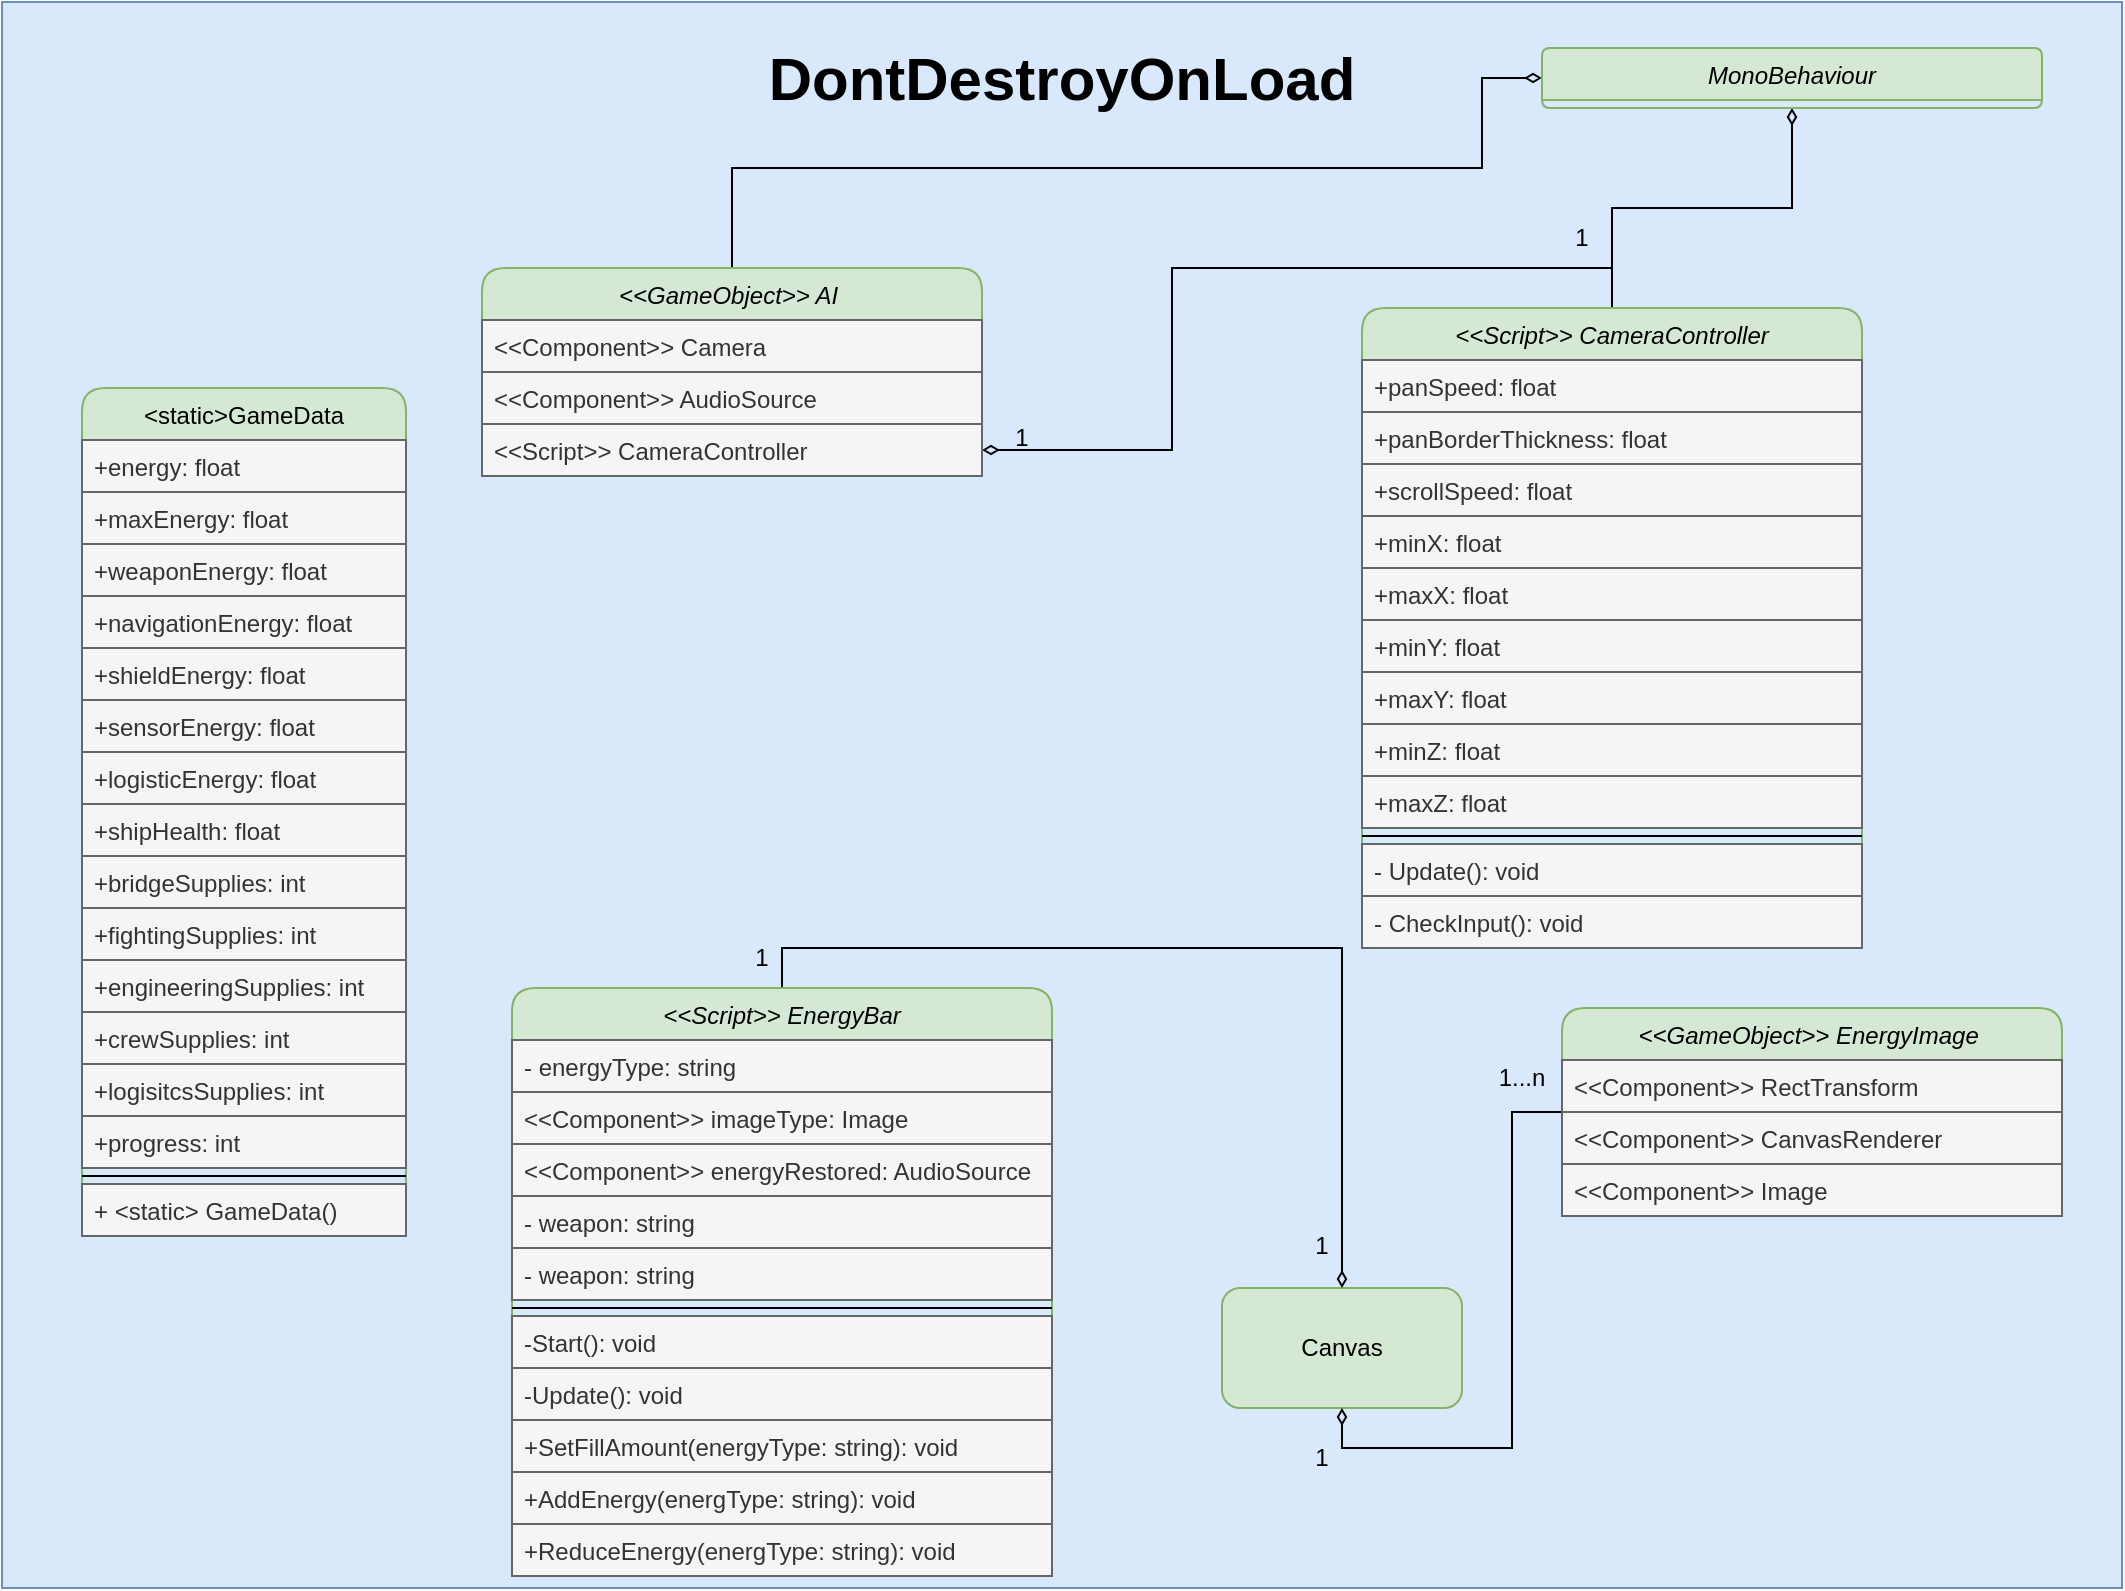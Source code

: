 <mxfile version="16.4.7" type="device"><diagram id="C5RBs43oDa-KdzZeNtuy" name="Page-1"><mxGraphModel dx="2062" dy="1089" grid="1" gridSize="10" guides="1" tooltips="1" connect="1" arrows="1" fold="1" page="1" pageScale="1" pageWidth="1169" pageHeight="827" math="0" shadow="0"><root><mxCell id="WIyWlLk6GJQsqaUBKTNV-0"/><mxCell id="WIyWlLk6GJQsqaUBKTNV-1" parent="WIyWlLk6GJQsqaUBKTNV-0"/><mxCell id="RIADll1xr6GY2goa0a4w-50" value="" style="whiteSpace=wrap;html=1;verticalAlign=bottom;fillColor=#dae8fc;strokeColor=#6c8ebf;" parent="WIyWlLk6GJQsqaUBKTNV-1" vertex="1"><mxGeometry x="60" y="17" width="1060" height="793" as="geometry"/></mxCell><mxCell id="RIADll1xr6GY2goa0a4w-21" style="edgeStyle=orthogonalEdgeStyle;rounded=0;orthogonalLoop=1;jettySize=auto;html=1;exitX=0.5;exitY=0;exitDx=0;exitDy=0;entryX=1;entryY=0.5;entryDx=0;entryDy=0;endArrow=diamondThin;endFill=0;strokeWidth=1;" parent="WIyWlLk6GJQsqaUBKTNV-1" source="RIADll1xr6GY2goa0a4w-8" target="zkfFHV4jXpPFQw0GAbJ--3" edge="1"><mxGeometry relative="1" as="geometry"/></mxCell><mxCell id="RIADll1xr6GY2goa0a4w-22" value="1" style="text;html=1;strokeColor=none;fillColor=none;align=center;verticalAlign=middle;whiteSpace=wrap;rounded=0;" parent="WIyWlLk6GJQsqaUBKTNV-1" vertex="1"><mxGeometry x="820" y="120" width="60" height="30" as="geometry"/></mxCell><mxCell id="RIADll1xr6GY2goa0a4w-23" value="1" style="text;html=1;strokeColor=none;fillColor=none;align=center;verticalAlign=middle;whiteSpace=wrap;rounded=0;" parent="WIyWlLk6GJQsqaUBKTNV-1" vertex="1"><mxGeometry x="540" y="220" width="60" height="30" as="geometry"/></mxCell><mxCell id="RIADll1xr6GY2goa0a4w-24" value="Canvas" style="rounded=1;whiteSpace=wrap;html=1;fillColor=#d5e8d4;strokeColor=#82b366;" parent="WIyWlLk6GJQsqaUBKTNV-1" vertex="1"><mxGeometry x="670" y="660" width="120" height="60" as="geometry"/></mxCell><mxCell id="RIADll1xr6GY2goa0a4w-49" style="edgeStyle=orthogonalEdgeStyle;rounded=0;orthogonalLoop=1;jettySize=auto;html=1;exitX=0.5;exitY=0;exitDx=0;exitDy=0;entryX=0.5;entryY=0;entryDx=0;entryDy=0;endArrow=diamondThin;endFill=0;strokeWidth=1;" parent="WIyWlLk6GJQsqaUBKTNV-1" source="RIADll1xr6GY2goa0a4w-25" target="RIADll1xr6GY2goa0a4w-24" edge="1"><mxGeometry relative="1" as="geometry"/></mxCell><mxCell id="RIADll1xr6GY2goa0a4w-79" style="edgeStyle=orthogonalEdgeStyle;rounded=0;orthogonalLoop=1;jettySize=auto;html=1;exitX=0.5;exitY=0;exitDx=0;exitDy=0;entryX=0;entryY=0.5;entryDx=0;entryDy=0;fontSize=30;endArrow=diamondThin;endFill=0;strokeWidth=1;" parent="WIyWlLk6GJQsqaUBKTNV-1" source="zkfFHV4jXpPFQw0GAbJ--0" target="RIADll1xr6GY2goa0a4w-57" edge="1"><mxGeometry relative="1" as="geometry"><Array as="points"><mxPoint x="425" y="100"/><mxPoint x="800" y="100"/><mxPoint x="800" y="55"/></Array></mxGeometry></mxCell><mxCell id="zkfFHV4jXpPFQw0GAbJ--0" value="&lt;&lt;GameObject&gt;&gt; AI " style="swimlane;fontStyle=2;align=center;verticalAlign=top;childLayout=stackLayout;horizontal=1;startSize=26;horizontalStack=0;resizeParent=1;resizeLast=0;collapsible=1;marginBottom=0;rounded=1;shadow=0;strokeWidth=1;fillColor=#d5e8d4;strokeColor=#82b366;" parent="WIyWlLk6GJQsqaUBKTNV-1" vertex="1"><mxGeometry x="300" y="150" width="250" height="104" as="geometry"><mxRectangle x="230" y="140" width="160" height="26" as="alternateBounds"/></mxGeometry></mxCell><mxCell id="zkfFHV4jXpPFQw0GAbJ--1" value="&lt;&lt;Component&gt;&gt; Camera" style="text;align=left;verticalAlign=top;spacingLeft=4;spacingRight=4;overflow=hidden;rotatable=0;points=[[0,0.5],[1,0.5]];portConstraint=eastwest;fillColor=#f5f5f5;fontColor=#333333;strokeColor=#666666;" parent="zkfFHV4jXpPFQw0GAbJ--0" vertex="1"><mxGeometry y="26" width="250" height="26" as="geometry"/></mxCell><mxCell id="zkfFHV4jXpPFQw0GAbJ--2" value="&lt;&lt;Component&gt;&gt; AudioSource" style="text;align=left;verticalAlign=top;spacingLeft=4;spacingRight=4;overflow=hidden;rotatable=0;points=[[0,0.5],[1,0.5]];portConstraint=eastwest;rounded=0;shadow=0;html=0;fillColor=#f5f5f5;fontColor=#333333;strokeColor=#666666;" parent="zkfFHV4jXpPFQw0GAbJ--0" vertex="1"><mxGeometry y="52" width="250" height="26" as="geometry"/></mxCell><mxCell id="zkfFHV4jXpPFQw0GAbJ--3" value="&lt;&lt;Script&gt;&gt; CameraController" style="text;align=left;verticalAlign=top;spacingLeft=4;spacingRight=4;overflow=hidden;rotatable=0;points=[[0,0.5],[1,0.5]];portConstraint=eastwest;rounded=0;shadow=0;html=0;fillColor=#f5f5f5;fontColor=#333333;strokeColor=#666666;" parent="zkfFHV4jXpPFQw0GAbJ--0" vertex="1"><mxGeometry y="78" width="250" height="26" as="geometry"/></mxCell><mxCell id="zkfFHV4jXpPFQw0GAbJ--17" value="&lt;static&gt;GameData" style="swimlane;fontStyle=0;align=center;verticalAlign=top;childLayout=stackLayout;horizontal=1;startSize=26;horizontalStack=0;resizeParent=1;resizeLast=0;collapsible=1;marginBottom=0;rounded=1;shadow=0;strokeWidth=1;fillColor=#d5e8d4;strokeColor=#82b366;" parent="WIyWlLk6GJQsqaUBKTNV-1" vertex="1"><mxGeometry x="100" y="210" width="162" height="424" as="geometry"><mxRectangle x="550" y="140" width="160" height="26" as="alternateBounds"/></mxGeometry></mxCell><mxCell id="zkfFHV4jXpPFQw0GAbJ--18" value="+energy: float" style="text;align=left;verticalAlign=top;spacingLeft=4;spacingRight=4;overflow=hidden;rotatable=0;points=[[0,0.5],[1,0.5]];portConstraint=eastwest;fillColor=#f5f5f5;fontColor=#333333;strokeColor=#666666;" parent="zkfFHV4jXpPFQw0GAbJ--17" vertex="1"><mxGeometry y="26" width="162" height="26" as="geometry"/></mxCell><mxCell id="zkfFHV4jXpPFQw0GAbJ--19" value="+maxEnergy: float" style="text;align=left;verticalAlign=top;spacingLeft=4;spacingRight=4;overflow=hidden;rotatable=0;points=[[0,0.5],[1,0.5]];portConstraint=eastwest;rounded=0;shadow=0;html=0;fillColor=#f5f5f5;fontColor=#333333;strokeColor=#666666;" parent="zkfFHV4jXpPFQw0GAbJ--17" vertex="1"><mxGeometry y="52" width="162" height="26" as="geometry"/></mxCell><mxCell id="zkfFHV4jXpPFQw0GAbJ--20" value="+weaponEnergy: float" style="text;align=left;verticalAlign=top;spacingLeft=4;spacingRight=4;overflow=hidden;rotatable=0;points=[[0,0.5],[1,0.5]];portConstraint=eastwest;rounded=0;shadow=0;html=0;fillColor=#f5f5f5;fontColor=#333333;strokeColor=#666666;" parent="zkfFHV4jXpPFQw0GAbJ--17" vertex="1"><mxGeometry y="78" width="162" height="26" as="geometry"/></mxCell><mxCell id="zkfFHV4jXpPFQw0GAbJ--21" value="+navigationEnergy: float" style="text;align=left;verticalAlign=top;spacingLeft=4;spacingRight=4;overflow=hidden;rotatable=0;points=[[0,0.5],[1,0.5]];portConstraint=eastwest;rounded=0;shadow=0;html=0;fillColor=#f5f5f5;fontColor=#333333;strokeColor=#666666;" parent="zkfFHV4jXpPFQw0GAbJ--17" vertex="1"><mxGeometry y="104" width="162" height="26" as="geometry"/></mxCell><mxCell id="zkfFHV4jXpPFQw0GAbJ--22" value="+shieldEnergy: float" style="text;align=left;verticalAlign=top;spacingLeft=4;spacingRight=4;overflow=hidden;rotatable=0;points=[[0,0.5],[1,0.5]];portConstraint=eastwest;rounded=0;shadow=0;html=0;fillColor=#f5f5f5;fontColor=#333333;strokeColor=#666666;" parent="zkfFHV4jXpPFQw0GAbJ--17" vertex="1"><mxGeometry y="130" width="162" height="26" as="geometry"/></mxCell><mxCell id="RIADll1xr6GY2goa0a4w-0" value="+sensorEnergy: float" style="text;align=left;verticalAlign=top;spacingLeft=4;spacingRight=4;overflow=hidden;rotatable=0;points=[[0,0.5],[1,0.5]];portConstraint=eastwest;rounded=0;shadow=0;html=0;fillColor=#f5f5f5;fontColor=#333333;strokeColor=#666666;" parent="zkfFHV4jXpPFQw0GAbJ--17" vertex="1"><mxGeometry y="156" width="162" height="26" as="geometry"/></mxCell><mxCell id="RIADll1xr6GY2goa0a4w-1" value="+logisticEnergy: float" style="text;align=left;verticalAlign=top;spacingLeft=4;spacingRight=4;overflow=hidden;rotatable=0;points=[[0,0.5],[1,0.5]];portConstraint=eastwest;rounded=0;shadow=0;html=0;fillColor=#f5f5f5;fontColor=#333333;strokeColor=#666666;" parent="zkfFHV4jXpPFQw0GAbJ--17" vertex="1"><mxGeometry y="182" width="162" height="26" as="geometry"/></mxCell><mxCell id="RIADll1xr6GY2goa0a4w-2" value="+shipHealth: float" style="text;align=left;verticalAlign=top;spacingLeft=4;spacingRight=4;overflow=hidden;rotatable=0;points=[[0,0.5],[1,0.5]];portConstraint=eastwest;rounded=0;shadow=0;html=0;fillColor=#f5f5f5;fontColor=#333333;strokeColor=#666666;" parent="zkfFHV4jXpPFQw0GAbJ--17" vertex="1"><mxGeometry y="208" width="162" height="26" as="geometry"/></mxCell><mxCell id="RIADll1xr6GY2goa0a4w-3" value="+bridgeSupplies: int        " style="text;align=left;verticalAlign=top;spacingLeft=4;spacingRight=4;overflow=hidden;rotatable=0;points=[[0,0.5],[1,0.5]];portConstraint=eastwest;rounded=0;shadow=0;html=0;fillColor=#f5f5f5;fontColor=#333333;strokeColor=#666666;" parent="zkfFHV4jXpPFQw0GAbJ--17" vertex="1"><mxGeometry y="234" width="162" height="26" as="geometry"/></mxCell><mxCell id="RIADll1xr6GY2goa0a4w-4" value="+fightingSupplies: int" style="text;align=left;verticalAlign=top;spacingLeft=4;spacingRight=4;overflow=hidden;rotatable=0;points=[[0,0.5],[1,0.5]];portConstraint=eastwest;rounded=0;shadow=0;html=0;fillColor=#f5f5f5;fontColor=#333333;strokeColor=#666666;" parent="zkfFHV4jXpPFQw0GAbJ--17" vertex="1"><mxGeometry y="260" width="162" height="26" as="geometry"/></mxCell><mxCell id="RIADll1xr6GY2goa0a4w-5" value="+engineeringSupplies: int" style="text;align=left;verticalAlign=top;spacingLeft=4;spacingRight=4;overflow=hidden;rotatable=0;points=[[0,0.5],[1,0.5]];portConstraint=eastwest;rounded=0;shadow=0;html=0;fillColor=#f5f5f5;fontColor=#333333;strokeColor=#666666;" parent="zkfFHV4jXpPFQw0GAbJ--17" vertex="1"><mxGeometry y="286" width="162" height="26" as="geometry"/></mxCell><mxCell id="RIADll1xr6GY2goa0a4w-6" value="+crewSupplies: int" style="text;align=left;verticalAlign=top;spacingLeft=4;spacingRight=4;overflow=hidden;rotatable=0;points=[[0,0.5],[1,0.5]];portConstraint=eastwest;rounded=0;shadow=0;html=0;fillColor=#f5f5f5;fontColor=#333333;strokeColor=#666666;" parent="zkfFHV4jXpPFQw0GAbJ--17" vertex="1"><mxGeometry y="312" width="162" height="26" as="geometry"/></mxCell><mxCell id="RIADll1xr6GY2goa0a4w-7" value="+logisitcsSupplies: int" style="text;align=left;verticalAlign=top;spacingLeft=4;spacingRight=4;overflow=hidden;rotatable=0;points=[[0,0.5],[1,0.5]];portConstraint=eastwest;rounded=0;shadow=0;html=0;fillColor=#f5f5f5;fontColor=#333333;strokeColor=#666666;" parent="zkfFHV4jXpPFQw0GAbJ--17" vertex="1"><mxGeometry y="338" width="162" height="26" as="geometry"/></mxCell><mxCell id="RIADll1xr6GY2goa0a4w-31" value="+progress: int" style="text;align=left;verticalAlign=top;spacingLeft=4;spacingRight=4;overflow=hidden;rotatable=0;points=[[0,0.5],[1,0.5]];portConstraint=eastwest;rounded=0;shadow=0;html=0;fillColor=#f5f5f5;fontColor=#333333;strokeColor=#666666;" parent="zkfFHV4jXpPFQw0GAbJ--17" vertex="1"><mxGeometry y="364" width="162" height="26" as="geometry"/></mxCell><mxCell id="zkfFHV4jXpPFQw0GAbJ--23" value="" style="line;html=1;strokeWidth=1;align=left;verticalAlign=middle;spacingTop=-1;spacingLeft=3;spacingRight=3;rotatable=0;labelPosition=right;points=[];portConstraint=eastwest;" parent="zkfFHV4jXpPFQw0GAbJ--17" vertex="1"><mxGeometry y="390" width="162" height="8" as="geometry"/></mxCell><mxCell id="zkfFHV4jXpPFQw0GAbJ--24" value="+ &lt;static&gt; GameData()" style="text;align=left;verticalAlign=top;spacingLeft=4;spacingRight=4;overflow=hidden;rotatable=0;points=[[0,0.5],[1,0.5]];portConstraint=eastwest;fillColor=#f5f5f5;fontColor=#333333;strokeColor=#666666;" parent="zkfFHV4jXpPFQw0GAbJ--17" vertex="1"><mxGeometry y="398" width="162" height="26" as="geometry"/></mxCell><mxCell id="RIADll1xr6GY2goa0a4w-80" style="edgeStyle=orthogonalEdgeStyle;rounded=0;orthogonalLoop=1;jettySize=auto;html=1;exitX=0.5;exitY=0;exitDx=0;exitDy=0;entryX=0.5;entryY=1;entryDx=0;entryDy=0;fontSize=30;endArrow=diamondThin;endFill=0;strokeWidth=1;" parent="WIyWlLk6GJQsqaUBKTNV-1" source="RIADll1xr6GY2goa0a4w-8" target="RIADll1xr6GY2goa0a4w-57" edge="1"><mxGeometry relative="1" as="geometry"/></mxCell><mxCell id="RIADll1xr6GY2goa0a4w-8" value="&lt;&lt;Script&gt;&gt; CameraController" style="swimlane;fontStyle=2;align=center;verticalAlign=top;childLayout=stackLayout;horizontal=1;startSize=26;horizontalStack=0;resizeParent=1;resizeLast=0;collapsible=1;marginBottom=0;rounded=1;shadow=0;strokeWidth=1;fillColor=#d5e8d4;strokeColor=#82b366;" parent="WIyWlLk6GJQsqaUBKTNV-1" vertex="1"><mxGeometry x="740" y="170" width="250" height="320" as="geometry"><mxRectangle x="230" y="140" width="160" height="26" as="alternateBounds"/></mxGeometry></mxCell><mxCell id="RIADll1xr6GY2goa0a4w-9" value="+panSpeed: float" style="text;align=left;verticalAlign=top;spacingLeft=4;spacingRight=4;overflow=hidden;rotatable=0;points=[[0,0.5],[1,0.5]];portConstraint=eastwest;fillColor=#f5f5f5;fontColor=#333333;strokeColor=#666666;" parent="RIADll1xr6GY2goa0a4w-8" vertex="1"><mxGeometry y="26" width="250" height="26" as="geometry"/></mxCell><mxCell id="RIADll1xr6GY2goa0a4w-18" value="+panBorderThickness: float" style="text;align=left;verticalAlign=top;spacingLeft=4;spacingRight=4;overflow=hidden;rotatable=0;points=[[0,0.5],[1,0.5]];portConstraint=eastwest;rounded=0;shadow=0;html=0;fillColor=#f5f5f5;fontColor=#333333;strokeColor=#666666;" parent="RIADll1xr6GY2goa0a4w-8" vertex="1"><mxGeometry y="52" width="250" height="26" as="geometry"/></mxCell><mxCell id="RIADll1xr6GY2goa0a4w-17" value="+scrollSpeed: float" style="text;align=left;verticalAlign=top;spacingLeft=4;spacingRight=4;overflow=hidden;rotatable=0;points=[[0,0.5],[1,0.5]];portConstraint=eastwest;rounded=0;shadow=0;html=0;fillColor=#f5f5f5;fontColor=#333333;strokeColor=#666666;" parent="RIADll1xr6GY2goa0a4w-8" vertex="1"><mxGeometry y="78" width="250" height="26" as="geometry"/></mxCell><mxCell id="RIADll1xr6GY2goa0a4w-16" value="+minX: float" style="text;align=left;verticalAlign=top;spacingLeft=4;spacingRight=4;overflow=hidden;rotatable=0;points=[[0,0.5],[1,0.5]];portConstraint=eastwest;rounded=0;shadow=0;html=0;fillColor=#f5f5f5;fontColor=#333333;strokeColor=#666666;" parent="RIADll1xr6GY2goa0a4w-8" vertex="1"><mxGeometry y="104" width="250" height="26" as="geometry"/></mxCell><mxCell id="RIADll1xr6GY2goa0a4w-15" value="+maxX: float" style="text;align=left;verticalAlign=top;spacingLeft=4;spacingRight=4;overflow=hidden;rotatable=0;points=[[0,0.5],[1,0.5]];portConstraint=eastwest;fillColor=#f5f5f5;fontColor=#333333;strokeColor=#666666;" parent="RIADll1xr6GY2goa0a4w-8" vertex="1"><mxGeometry y="130" width="250" height="26" as="geometry"/></mxCell><mxCell id="RIADll1xr6GY2goa0a4w-10" value="+minY: float" style="text;align=left;verticalAlign=top;spacingLeft=4;spacingRight=4;overflow=hidden;rotatable=0;points=[[0,0.5],[1,0.5]];portConstraint=eastwest;rounded=0;shadow=0;html=0;fillColor=#f5f5f5;fontColor=#333333;strokeColor=#666666;" parent="RIADll1xr6GY2goa0a4w-8" vertex="1"><mxGeometry y="156" width="250" height="26" as="geometry"/></mxCell><mxCell id="RIADll1xr6GY2goa0a4w-11" value="+maxY: float" style="text;align=left;verticalAlign=top;spacingLeft=4;spacingRight=4;overflow=hidden;rotatable=0;points=[[0,0.5],[1,0.5]];portConstraint=eastwest;rounded=0;shadow=0;html=0;fillColor=#f5f5f5;fontColor=#333333;strokeColor=#666666;" parent="RIADll1xr6GY2goa0a4w-8" vertex="1"><mxGeometry y="182" width="250" height="26" as="geometry"/></mxCell><mxCell id="RIADll1xr6GY2goa0a4w-19" value="+minZ: float" style="text;align=left;verticalAlign=top;spacingLeft=4;spacingRight=4;overflow=hidden;rotatable=0;points=[[0,0.5],[1,0.5]];portConstraint=eastwest;rounded=0;shadow=0;html=0;fillColor=#f5f5f5;fontColor=#333333;strokeColor=#666666;" parent="RIADll1xr6GY2goa0a4w-8" vertex="1"><mxGeometry y="208" width="250" height="26" as="geometry"/></mxCell><mxCell id="RIADll1xr6GY2goa0a4w-14" value="+maxZ: float" style="text;align=left;verticalAlign=top;spacingLeft=4;spacingRight=4;overflow=hidden;rotatable=0;points=[[0,0.5],[1,0.5]];portConstraint=eastwest;rounded=0;shadow=0;html=0;fillColor=#f5f5f5;fontColor=#333333;strokeColor=#666666;" parent="RIADll1xr6GY2goa0a4w-8" vertex="1"><mxGeometry y="234" width="250" height="26" as="geometry"/></mxCell><mxCell id="RIADll1xr6GY2goa0a4w-12" value="" style="line;html=1;strokeWidth=1;align=left;verticalAlign=middle;spacingTop=-1;spacingLeft=3;spacingRight=3;rotatable=0;labelPosition=right;points=[];portConstraint=eastwest;" parent="RIADll1xr6GY2goa0a4w-8" vertex="1"><mxGeometry y="260" width="250" height="8" as="geometry"/></mxCell><mxCell id="RIADll1xr6GY2goa0a4w-13" value="- Update(): void&#10;" style="text;align=left;verticalAlign=top;spacingLeft=4;spacingRight=4;overflow=hidden;rotatable=0;points=[[0,0.5],[1,0.5]];portConstraint=eastwest;fillColor=#f5f5f5;fontColor=#333333;strokeColor=#666666;" parent="RIADll1xr6GY2goa0a4w-8" vertex="1"><mxGeometry y="268" width="250" height="26" as="geometry"/></mxCell><mxCell id="RIADll1xr6GY2goa0a4w-20" value="- CheckInput(): void&#10;" style="text;align=left;verticalAlign=top;spacingLeft=4;spacingRight=4;overflow=hidden;rotatable=0;points=[[0,0.5],[1,0.5]];portConstraint=eastwest;fillColor=#f5f5f5;fontColor=#333333;strokeColor=#666666;" parent="RIADll1xr6GY2goa0a4w-8" vertex="1"><mxGeometry y="294" width="250" height="26" as="geometry"/></mxCell><mxCell id="RIADll1xr6GY2goa0a4w-25" value="&lt;&lt;Script&gt;&gt; EnergyBar" style="swimlane;fontStyle=2;align=center;verticalAlign=top;childLayout=stackLayout;horizontal=1;startSize=26;horizontalStack=0;resizeParent=1;resizeLast=0;collapsible=1;marginBottom=0;rounded=1;shadow=0;strokeWidth=1;fillColor=#d5e8d4;strokeColor=#82b366;" parent="WIyWlLk6GJQsqaUBKTNV-1" vertex="1"><mxGeometry x="315" y="510" width="270" height="294" as="geometry"><mxRectangle x="230" y="140" width="160" height="26" as="alternateBounds"/></mxGeometry></mxCell><mxCell id="RIADll1xr6GY2goa0a4w-26" value="- energyType: string" style="text;align=left;verticalAlign=top;spacingLeft=4;spacingRight=4;overflow=hidden;rotatable=0;points=[[0,0.5],[1,0.5]];portConstraint=eastwest;fillColor=#f5f5f5;fontColor=#333333;strokeColor=#666666;" parent="RIADll1xr6GY2goa0a4w-25" vertex="1"><mxGeometry y="26" width="270" height="26" as="geometry"/></mxCell><mxCell id="RIADll1xr6GY2goa0a4w-33" value="&lt;&lt;Component&gt;&gt; imageType: Image" style="text;align=left;verticalAlign=top;spacingLeft=4;spacingRight=4;overflow=hidden;rotatable=0;points=[[0,0.5],[1,0.5]];portConstraint=eastwest;fillColor=#f5f5f5;fontColor=#333333;strokeColor=#666666;" parent="RIADll1xr6GY2goa0a4w-25" vertex="1"><mxGeometry y="52" width="270" height="26" as="geometry"/></mxCell><mxCell id="RIADll1xr6GY2goa0a4w-34" value="&lt;&lt;Component&gt;&gt; energyRestored: AudioSource" style="text;align=left;verticalAlign=top;spacingLeft=4;spacingRight=4;overflow=hidden;rotatable=0;points=[[0,0.5],[1,0.5]];portConstraint=eastwest;fillColor=#f5f5f5;fontColor=#333333;strokeColor=#666666;" parent="RIADll1xr6GY2goa0a4w-25" vertex="1"><mxGeometry y="78" width="270" height="26" as="geometry"/></mxCell><mxCell id="RIADll1xr6GY2goa0a4w-35" value="- weapon: string" style="text;align=left;verticalAlign=top;spacingLeft=4;spacingRight=4;overflow=hidden;rotatable=0;points=[[0,0.5],[1,0.5]];portConstraint=eastwest;fillColor=#f5f5f5;fontColor=#333333;strokeColor=#666666;" parent="RIADll1xr6GY2goa0a4w-25" vertex="1"><mxGeometry y="104" width="270" height="26" as="geometry"/></mxCell><mxCell id="RIADll1xr6GY2goa0a4w-36" value="- weapon: string" style="text;align=left;verticalAlign=top;spacingLeft=4;spacingRight=4;overflow=hidden;rotatable=0;points=[[0,0.5],[1,0.5]];portConstraint=eastwest;fillColor=#f5f5f5;fontColor=#333333;strokeColor=#666666;" parent="RIADll1xr6GY2goa0a4w-25" vertex="1"><mxGeometry y="130" width="270" height="26" as="geometry"/></mxCell><mxCell id="RIADll1xr6GY2goa0a4w-29" value="" style="line;html=1;strokeWidth=1;align=left;verticalAlign=middle;spacingTop=-1;spacingLeft=3;spacingRight=3;rotatable=0;labelPosition=right;points=[];portConstraint=eastwest;" parent="RIADll1xr6GY2goa0a4w-25" vertex="1"><mxGeometry y="156" width="270" height="8" as="geometry"/></mxCell><mxCell id="RIADll1xr6GY2goa0a4w-30" value="-Start(): void" style="text;align=left;verticalAlign=top;spacingLeft=4;spacingRight=4;overflow=hidden;rotatable=0;points=[[0,0.5],[1,0.5]];portConstraint=eastwest;fillColor=#f5f5f5;fontColor=#333333;strokeColor=#666666;" parent="RIADll1xr6GY2goa0a4w-25" vertex="1"><mxGeometry y="164" width="270" height="26" as="geometry"/></mxCell><mxCell id="UFTWDGOdX7DLjdedoi4R-0" value="-Update(): void" style="text;align=left;verticalAlign=top;spacingLeft=4;spacingRight=4;overflow=hidden;rotatable=0;points=[[0,0.5],[1,0.5]];portConstraint=eastwest;fillColor=#f5f5f5;fontColor=#333333;strokeColor=#666666;" vertex="1" parent="RIADll1xr6GY2goa0a4w-25"><mxGeometry y="190" width="270" height="26" as="geometry"/></mxCell><mxCell id="RIADll1xr6GY2goa0a4w-37" value="+SetFillAmount(energyType: string): void" style="text;align=left;verticalAlign=top;spacingLeft=4;spacingRight=4;overflow=hidden;rotatable=0;points=[[0,0.5],[1,0.5]];portConstraint=eastwest;fillColor=#f5f5f5;fontColor=#333333;strokeColor=#666666;" parent="RIADll1xr6GY2goa0a4w-25" vertex="1"><mxGeometry y="216" width="270" height="26" as="geometry"/></mxCell><mxCell id="RIADll1xr6GY2goa0a4w-38" value="+AddEnergy(energType: string): void" style="text;align=left;verticalAlign=top;spacingLeft=4;spacingRight=4;overflow=hidden;rotatable=0;points=[[0,0.5],[1,0.5]];portConstraint=eastwest;fillColor=#f5f5f5;fontColor=#333333;strokeColor=#666666;" parent="RIADll1xr6GY2goa0a4w-25" vertex="1"><mxGeometry y="242" width="270" height="26" as="geometry"/></mxCell><mxCell id="RIADll1xr6GY2goa0a4w-39" value="+ReduceEnergy(energType: string): void" style="text;align=left;verticalAlign=top;spacingLeft=4;spacingRight=4;overflow=hidden;rotatable=0;points=[[0,0.5],[1,0.5]];portConstraint=eastwest;fillColor=#f5f5f5;fontColor=#333333;strokeColor=#666666;" parent="RIADll1xr6GY2goa0a4w-25" vertex="1"><mxGeometry y="268" width="270" height="26" as="geometry"/></mxCell><mxCell id="RIADll1xr6GY2goa0a4w-51" value="&lt;font style=&quot;font-size: 30px&quot;&gt;&lt;b&gt;DontDestroyOnLoad&lt;/b&gt;&lt;/font&gt;" style="text;html=1;strokeColor=none;fillColor=none;align=center;verticalAlign=middle;whiteSpace=wrap;rounded=0;" parent="WIyWlLk6GJQsqaUBKTNV-1" vertex="1"><mxGeometry x="425" y="20" width="330" height="70" as="geometry"/></mxCell><mxCell id="RIADll1xr6GY2goa0a4w-56" style="edgeStyle=orthogonalEdgeStyle;rounded=0;orthogonalLoop=1;jettySize=auto;html=1;entryX=0.5;entryY=1;entryDx=0;entryDy=0;fontSize=30;endArrow=diamondThin;endFill=0;strokeWidth=1;" parent="WIyWlLk6GJQsqaUBKTNV-1" source="RIADll1xr6GY2goa0a4w-52" target="RIADll1xr6GY2goa0a4w-24" edge="1"><mxGeometry relative="1" as="geometry"/></mxCell><mxCell id="RIADll1xr6GY2goa0a4w-52" value="&lt;&lt;GameObject&gt;&gt; EnergyImage " style="swimlane;fontStyle=2;align=center;verticalAlign=top;childLayout=stackLayout;horizontal=1;startSize=26;horizontalStack=0;resizeParent=1;resizeLast=0;collapsible=1;marginBottom=0;rounded=1;shadow=0;strokeWidth=1;fillColor=#d5e8d4;strokeColor=#82b366;" parent="WIyWlLk6GJQsqaUBKTNV-1" vertex="1"><mxGeometry x="840" y="520" width="250" height="104" as="geometry"><mxRectangle x="230" y="140" width="160" height="26" as="alternateBounds"/></mxGeometry></mxCell><mxCell id="RIADll1xr6GY2goa0a4w-53" value="&lt;&lt;Component&gt;&gt; RectTransform" style="text;align=left;verticalAlign=top;spacingLeft=4;spacingRight=4;overflow=hidden;rotatable=0;points=[[0,0.5],[1,0.5]];portConstraint=eastwest;fillColor=#f5f5f5;fontColor=#333333;strokeColor=#666666;" parent="RIADll1xr6GY2goa0a4w-52" vertex="1"><mxGeometry y="26" width="250" height="26" as="geometry"/></mxCell><mxCell id="RIADll1xr6GY2goa0a4w-54" value="&lt;&lt;Component&gt;&gt; CanvasRenderer" style="text;align=left;verticalAlign=top;spacingLeft=4;spacingRight=4;overflow=hidden;rotatable=0;points=[[0,0.5],[1,0.5]];portConstraint=eastwest;rounded=0;shadow=0;html=0;fillColor=#f5f5f5;fontColor=#333333;strokeColor=#666666;" parent="RIADll1xr6GY2goa0a4w-52" vertex="1"><mxGeometry y="52" width="250" height="26" as="geometry"/></mxCell><mxCell id="RIADll1xr6GY2goa0a4w-55" value="&lt;&lt;Component&gt;&gt; Image" style="text;align=left;verticalAlign=top;spacingLeft=4;spacingRight=4;overflow=hidden;rotatable=0;points=[[0,0.5],[1,0.5]];portConstraint=eastwest;rounded=0;shadow=0;html=0;fillColor=#f5f5f5;fontColor=#333333;strokeColor=#666666;" parent="RIADll1xr6GY2goa0a4w-52" vertex="1"><mxGeometry y="78" width="250" height="26" as="geometry"/></mxCell><mxCell id="RIADll1xr6GY2goa0a4w-57" value="MonoBehaviour" style="swimlane;fontStyle=2;align=center;verticalAlign=top;childLayout=stackLayout;horizontal=1;startSize=26;horizontalStack=0;resizeParent=1;resizeLast=0;collapsible=1;marginBottom=0;rounded=1;shadow=0;strokeWidth=1;fillColor=#d5e8d4;strokeColor=#82b366;" parent="WIyWlLk6GJQsqaUBKTNV-1" vertex="1"><mxGeometry x="830" y="40" width="250" height="30" as="geometry"><mxRectangle x="230" y="140" width="160" height="26" as="alternateBounds"/></mxGeometry></mxCell><mxCell id="RIADll1xr6GY2goa0a4w-74" value="1" style="text;html=1;strokeColor=none;fillColor=none;align=center;verticalAlign=middle;whiteSpace=wrap;rounded=0;" parent="WIyWlLk6GJQsqaUBKTNV-1" vertex="1"><mxGeometry x="410" y="480" width="60" height="30" as="geometry"/></mxCell><mxCell id="RIADll1xr6GY2goa0a4w-75" value="1" style="text;html=1;strokeColor=none;fillColor=none;align=center;verticalAlign=middle;whiteSpace=wrap;rounded=0;" parent="WIyWlLk6GJQsqaUBKTNV-1" vertex="1"><mxGeometry x="690" y="624" width="60" height="30" as="geometry"/></mxCell><mxCell id="RIADll1xr6GY2goa0a4w-77" value="1...n" style="text;html=1;strokeColor=none;fillColor=none;align=center;verticalAlign=middle;whiteSpace=wrap;rounded=0;" parent="WIyWlLk6GJQsqaUBKTNV-1" vertex="1"><mxGeometry x="790" y="540" width="60" height="30" as="geometry"/></mxCell><mxCell id="RIADll1xr6GY2goa0a4w-78" value="1" style="text;html=1;strokeColor=none;fillColor=none;align=center;verticalAlign=middle;whiteSpace=wrap;rounded=0;" parent="WIyWlLk6GJQsqaUBKTNV-1" vertex="1"><mxGeometry x="690" y="730" width="60" height="30" as="geometry"/></mxCell></root></mxGraphModel></diagram></mxfile>